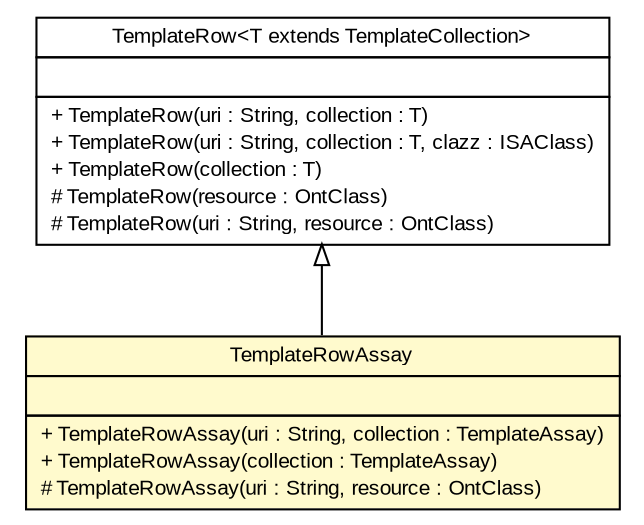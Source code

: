 #!/usr/local/bin/dot
#
# Class diagram 
# Generated by UmlGraph version 4.6 (http://www.spinellis.gr/sw/umlgraph)
#

digraph G {
	edge [fontname="arial",fontsize=10,labelfontname="arial",labelfontsize=10];
	node [fontname="arial",fontsize=10,shape=plaintext];
	// net.toxbank.isa.TemplateRowAssay
	c144 [label=<<table border="0" cellborder="1" cellspacing="0" cellpadding="2" port="p" bgcolor="lemonChiffon" href="./TemplateRowAssay.html">
		<tr><td><table border="0" cellspacing="0" cellpadding="1">
			<tr><td> TemplateRowAssay </td></tr>
		</table></td></tr>
		<tr><td><table border="0" cellspacing="0" cellpadding="1">
			<tr><td align="left">  </td></tr>
		</table></td></tr>
		<tr><td><table border="0" cellspacing="0" cellpadding="1">
			<tr><td align="left"> + TemplateRowAssay(uri : String, collection : TemplateAssay) </td></tr>
			<tr><td align="left"> + TemplateRowAssay(collection : TemplateAssay) </td></tr>
			<tr><td align="left"> # TemplateRowAssay(uri : String, resource : OntClass) </td></tr>
		</table></td></tr>
		</table>>, fontname="arial", fontcolor="black", fontsize=10.0];
	// net.toxbank.isa.TemplateRow<T extends net.toxbank.isa.TemplateCollection>
	c145 [label=<<table border="0" cellborder="1" cellspacing="0" cellpadding="2" port="p" href="./TemplateRow.html">
		<tr><td><table border="0" cellspacing="0" cellpadding="1">
			<tr><td> TemplateRow&lt;T extends TemplateCollection&gt; </td></tr>
		</table></td></tr>
		<tr><td><table border="0" cellspacing="0" cellpadding="1">
			<tr><td align="left">  </td></tr>
		</table></td></tr>
		<tr><td><table border="0" cellspacing="0" cellpadding="1">
			<tr><td align="left"> + TemplateRow(uri : String, collection : T) </td></tr>
			<tr><td align="left"> + TemplateRow(uri : String, collection : T, clazz : ISAClass) </td></tr>
			<tr><td align="left"> + TemplateRow(collection : T) </td></tr>
			<tr><td align="left"> # TemplateRow(resource : OntClass) </td></tr>
			<tr><td align="left"> # TemplateRow(uri : String, resource : OntClass) </td></tr>
		</table></td></tr>
		</table>>, fontname="arial", fontcolor="black", fontsize=10.0];
	//net.toxbank.isa.TemplateRowAssay extends net.toxbank.isa.TemplateRow<net.toxbank.isa.TemplateAssay>
	c145:p -> c144:p [dir=back,arrowtail=empty];
}


